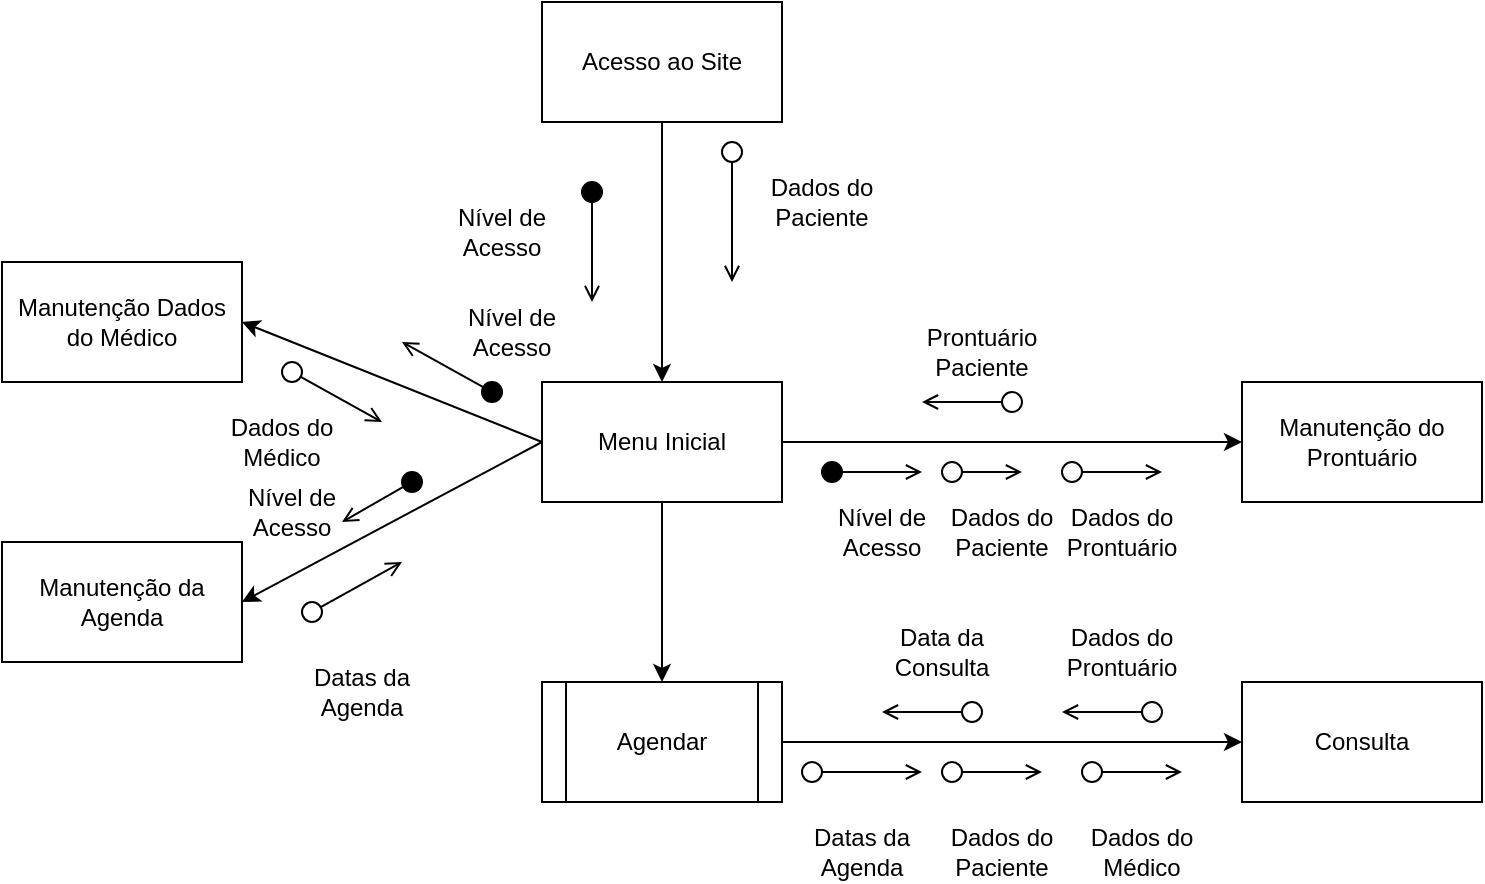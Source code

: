 <mxfile version="22.0.4" type="github">
  <diagram name="Página-1" id="Qxkd537oiUE1Hkl89c5F">
    <mxGraphModel dx="1114" dy="610" grid="1" gridSize="10" guides="1" tooltips="1" connect="1" arrows="1" fold="1" page="1" pageScale="1" pageWidth="827" pageHeight="1169" math="0" shadow="0">
      <root>
        <mxCell id="0" />
        <mxCell id="1" parent="0" />
        <mxCell id="uMw_XOUJ7aJd5nUCi9w0-2" value="" style="ellipse;html=1;fontStyle=0;fillColor=#000000;" parent="1" vertex="1">
          <mxGeometry x="390" y="150" width="10" height="10" as="geometry" />
        </mxCell>
        <mxCell id="uMw_XOUJ7aJd5nUCi9w0-3" value="" style="endArrow=open;html=1;rounded=0;align=center;verticalAlign=top;endFill=0;labelBackgroundColor=none;endSize=6;" parent="1" source="uMw_XOUJ7aJd5nUCi9w0-2" edge="1">
          <mxGeometry relative="1" as="geometry">
            <mxPoint x="395" y="210" as="targetPoint" />
          </mxGeometry>
        </mxCell>
        <mxCell id="uMw_XOUJ7aJd5nUCi9w0-4" value="" style="ellipse;html=1;fontStyle=0;fillColor=#ffffff;" parent="1" vertex="1">
          <mxGeometry x="460" y="130" width="10" height="10" as="geometry" />
        </mxCell>
        <mxCell id="uMw_XOUJ7aJd5nUCi9w0-5" value="" style="endArrow=open;html=1;rounded=0;align=center;verticalAlign=top;endFill=0;labelBackgroundColor=none;endSize=6;" parent="1" source="uMw_XOUJ7aJd5nUCi9w0-4" edge="1">
          <mxGeometry relative="1" as="geometry">
            <mxPoint x="465" y="200" as="targetPoint" />
            <mxPoint x="420" y="410" as="sourcePoint" />
          </mxGeometry>
        </mxCell>
        <mxCell id="uMw_XOUJ7aJd5nUCi9w0-8" value="Agendar" style="shape=process;whiteSpace=wrap;html=1;backgroundOutline=1;" parent="1" vertex="1">
          <mxGeometry x="370" y="400" width="120" height="60" as="geometry" />
        </mxCell>
        <mxCell id="uMw_XOUJ7aJd5nUCi9w0-9" value="Acesso ao Site" style="rounded=0;whiteSpace=wrap;html=1;" parent="1" vertex="1">
          <mxGeometry x="370" y="60" width="120" height="60" as="geometry" />
        </mxCell>
        <mxCell id="uMw_XOUJ7aJd5nUCi9w0-10" value="" style="endArrow=classic;html=1;rounded=0;exitX=0.5;exitY=1;exitDx=0;exitDy=0;entryX=0.5;entryY=0;entryDx=0;entryDy=0;" parent="1" source="uMw_XOUJ7aJd5nUCi9w0-9" target="uMw_XOUJ7aJd5nUCi9w0-14" edge="1">
          <mxGeometry width="50" height="50" relative="1" as="geometry">
            <mxPoint x="405" y="200" as="sourcePoint" />
            <mxPoint x="430" y="240" as="targetPoint" />
          </mxGeometry>
        </mxCell>
        <mxCell id="uMw_XOUJ7aJd5nUCi9w0-12" value="Nível de Acesso" style="text;html=1;strokeColor=none;fillColor=none;align=center;verticalAlign=middle;whiteSpace=wrap;rounded=0;" parent="1" vertex="1">
          <mxGeometry x="320" y="160" width="60" height="30" as="geometry" />
        </mxCell>
        <mxCell id="uMw_XOUJ7aJd5nUCi9w0-13" value="Dados do Paciente" style="text;html=1;strokeColor=none;fillColor=none;align=center;verticalAlign=middle;whiteSpace=wrap;rounded=0;" parent="1" vertex="1">
          <mxGeometry x="480" y="145" width="60" height="30" as="geometry" />
        </mxCell>
        <mxCell id="uMw_XOUJ7aJd5nUCi9w0-14" value="Menu Inicial" style="rounded=0;whiteSpace=wrap;html=1;" parent="1" vertex="1">
          <mxGeometry x="370" y="250" width="120" height="60" as="geometry" />
        </mxCell>
        <mxCell id="uMw_XOUJ7aJd5nUCi9w0-15" value="Manutenção do Prontuário" style="rounded=0;whiteSpace=wrap;html=1;" parent="1" vertex="1">
          <mxGeometry x="720" y="250" width="120" height="60" as="geometry" />
        </mxCell>
        <mxCell id="uMw_XOUJ7aJd5nUCi9w0-16" value="" style="endArrow=classic;html=1;rounded=0;exitX=1;exitY=0.5;exitDx=0;exitDy=0;entryX=0;entryY=0.5;entryDx=0;entryDy=0;" parent="1" source="uMw_XOUJ7aJd5nUCi9w0-14" target="uMw_XOUJ7aJd5nUCi9w0-15" edge="1">
          <mxGeometry width="50" height="50" relative="1" as="geometry">
            <mxPoint x="440" y="130" as="sourcePoint" />
            <mxPoint x="440" y="260" as="targetPoint" />
          </mxGeometry>
        </mxCell>
        <mxCell id="uMw_XOUJ7aJd5nUCi9w0-17" value="" style="ellipse;html=1;fontStyle=0;fillColor=#ffffff;" parent="1" vertex="1">
          <mxGeometry x="600" y="255" width="10" height="10" as="geometry" />
        </mxCell>
        <mxCell id="uMw_XOUJ7aJd5nUCi9w0-18" value="" style="endArrow=open;html=1;rounded=0;align=center;verticalAlign=top;endFill=0;labelBackgroundColor=none;endSize=6;" parent="1" source="uMw_XOUJ7aJd5nUCi9w0-17" edge="1">
          <mxGeometry relative="1" as="geometry">
            <mxPoint x="560" y="260" as="targetPoint" />
            <mxPoint x="480" y="570" as="sourcePoint" />
            <Array as="points">
              <mxPoint x="560" y="260" />
            </Array>
          </mxGeometry>
        </mxCell>
        <mxCell id="uMw_XOUJ7aJd5nUCi9w0-19" value="Prontuário Paciente" style="text;html=1;strokeColor=none;fillColor=none;align=center;verticalAlign=middle;whiteSpace=wrap;rounded=0;" parent="1" vertex="1">
          <mxGeometry x="560" y="220" width="60" height="30" as="geometry" />
        </mxCell>
        <mxCell id="uMw_XOUJ7aJd5nUCi9w0-20" value="" style="ellipse;html=1;fontStyle=0;fillColor=#000000;" parent="1" vertex="1">
          <mxGeometry x="510" y="290" width="10" height="10" as="geometry" />
        </mxCell>
        <mxCell id="uMw_XOUJ7aJd5nUCi9w0-21" value="" style="endArrow=open;html=1;rounded=0;align=center;verticalAlign=top;endFill=0;labelBackgroundColor=none;endSize=6;" parent="1" source="uMw_XOUJ7aJd5nUCi9w0-20" edge="1">
          <mxGeometry relative="1" as="geometry">
            <mxPoint x="560" y="295" as="targetPoint" />
          </mxGeometry>
        </mxCell>
        <mxCell id="uMw_XOUJ7aJd5nUCi9w0-22" value="Nível de Acesso" style="text;html=1;strokeColor=none;fillColor=none;align=center;verticalAlign=middle;whiteSpace=wrap;rounded=0;" parent="1" vertex="1">
          <mxGeometry x="510" y="310" width="60" height="30" as="geometry" />
        </mxCell>
        <mxCell id="uMw_XOUJ7aJd5nUCi9w0-23" value="Manutenção da Agenda" style="rounded=0;whiteSpace=wrap;html=1;" parent="1" vertex="1">
          <mxGeometry x="100" y="330" width="120" height="60" as="geometry" />
        </mxCell>
        <mxCell id="uMw_XOUJ7aJd5nUCi9w0-24" value="" style="endArrow=classic;html=1;rounded=0;exitX=0;exitY=0.5;exitDx=0;exitDy=0;entryX=1;entryY=0.5;entryDx=0;entryDy=0;" parent="1" source="uMw_XOUJ7aJd5nUCi9w0-14" target="uMw_XOUJ7aJd5nUCi9w0-23" edge="1">
          <mxGeometry width="50" height="50" relative="1" as="geometry">
            <mxPoint x="440" y="130" as="sourcePoint" />
            <mxPoint x="260" y="280" as="targetPoint" />
          </mxGeometry>
        </mxCell>
        <mxCell id="uMw_XOUJ7aJd5nUCi9w0-27" value="" style="ellipse;html=1;fontStyle=0;fillColor=#000000;" parent="1" vertex="1">
          <mxGeometry x="300" y="295" width="10" height="10" as="geometry" />
        </mxCell>
        <mxCell id="uMw_XOUJ7aJd5nUCi9w0-28" value="" style="endArrow=open;html=1;rounded=0;align=center;verticalAlign=top;endFill=0;labelBackgroundColor=none;endSize=6;" parent="1" source="uMw_XOUJ7aJd5nUCi9w0-27" edge="1">
          <mxGeometry relative="1" as="geometry">
            <mxPoint x="270" y="320" as="targetPoint" />
          </mxGeometry>
        </mxCell>
        <mxCell id="uMw_XOUJ7aJd5nUCi9w0-29" value="Nível de Acesso" style="text;html=1;strokeColor=none;fillColor=none;align=center;verticalAlign=middle;whiteSpace=wrap;rounded=0;" parent="1" vertex="1">
          <mxGeometry x="220" y="300" width="50" height="30" as="geometry" />
        </mxCell>
        <mxCell id="uMw_XOUJ7aJd5nUCi9w0-31" value="" style="ellipse;html=1;fontStyle=0;fillColor=#ffffff;" parent="1" vertex="1">
          <mxGeometry x="250" y="360" width="10" height="10" as="geometry" />
        </mxCell>
        <mxCell id="uMw_XOUJ7aJd5nUCi9w0-32" value="" style="endArrow=open;html=1;rounded=0;align=center;verticalAlign=top;endFill=0;labelBackgroundColor=none;endSize=6;" parent="1" source="uMw_XOUJ7aJd5nUCi9w0-31" edge="1">
          <mxGeometry relative="1" as="geometry">
            <mxPoint x="300" y="340" as="targetPoint" />
            <mxPoint x="210" y="660" as="sourcePoint" />
          </mxGeometry>
        </mxCell>
        <mxCell id="uMw_XOUJ7aJd5nUCi9w0-33" value="Datas da Agenda" style="text;html=1;strokeColor=none;fillColor=none;align=center;verticalAlign=middle;whiteSpace=wrap;rounded=0;" parent="1" vertex="1">
          <mxGeometry x="250" y="390" width="60" height="30" as="geometry" />
        </mxCell>
        <mxCell id="uMw_XOUJ7aJd5nUCi9w0-35" value="" style="endArrow=classic;html=1;rounded=0;exitX=0.5;exitY=1;exitDx=0;exitDy=0;entryX=0.5;entryY=0;entryDx=0;entryDy=0;" parent="1" source="uMw_XOUJ7aJd5nUCi9w0-14" target="uMw_XOUJ7aJd5nUCi9w0-8" edge="1">
          <mxGeometry width="50" height="50" relative="1" as="geometry">
            <mxPoint x="450" y="140" as="sourcePoint" />
            <mxPoint x="450" y="270" as="targetPoint" />
          </mxGeometry>
        </mxCell>
        <mxCell id="uMw_XOUJ7aJd5nUCi9w0-36" value="" style="endArrow=classic;html=1;rounded=0;exitX=1;exitY=0.5;exitDx=0;exitDy=0;entryX=0;entryY=0.5;entryDx=0;entryDy=0;" parent="1" source="uMw_XOUJ7aJd5nUCi9w0-8" target="uMw_XOUJ7aJd5nUCi9w0-43" edge="1">
          <mxGeometry width="50" height="50" relative="1" as="geometry">
            <mxPoint x="530" y="450" as="sourcePoint" />
            <mxPoint x="640" y="430" as="targetPoint" />
          </mxGeometry>
        </mxCell>
        <mxCell id="uMw_XOUJ7aJd5nUCi9w0-37" value="" style="ellipse;html=1;fontStyle=0;fillColor=#ffffff;" parent="1" vertex="1">
          <mxGeometry x="500" y="440" width="10" height="10" as="geometry" />
        </mxCell>
        <mxCell id="uMw_XOUJ7aJd5nUCi9w0-38" value="" style="endArrow=open;html=1;rounded=0;align=center;verticalAlign=top;endFill=0;labelBackgroundColor=none;endSize=6;" parent="1" source="uMw_XOUJ7aJd5nUCi9w0-37" edge="1">
          <mxGeometry relative="1" as="geometry">
            <mxPoint x="560" y="445" as="targetPoint" />
            <mxPoint x="460" y="740" as="sourcePoint" />
          </mxGeometry>
        </mxCell>
        <mxCell id="uMw_XOUJ7aJd5nUCi9w0-39" value="Datas da Agenda" style="text;html=1;strokeColor=none;fillColor=none;align=center;verticalAlign=middle;whiteSpace=wrap;rounded=0;" parent="1" vertex="1">
          <mxGeometry x="500" y="470" width="60" height="30" as="geometry" />
        </mxCell>
        <mxCell id="uMw_XOUJ7aJd5nUCi9w0-40" value="" style="ellipse;html=1;fontStyle=0;fillColor=#ffffff;" parent="1" vertex="1">
          <mxGeometry x="570" y="440" width="10" height="10" as="geometry" />
        </mxCell>
        <mxCell id="uMw_XOUJ7aJd5nUCi9w0-41" value="" style="endArrow=open;html=1;rounded=0;align=center;verticalAlign=top;endFill=0;labelBackgroundColor=none;endSize=6;" parent="1" source="uMw_XOUJ7aJd5nUCi9w0-40" edge="1">
          <mxGeometry relative="1" as="geometry">
            <mxPoint x="620" y="445" as="targetPoint" />
            <mxPoint x="530" y="740" as="sourcePoint" />
          </mxGeometry>
        </mxCell>
        <mxCell id="uMw_XOUJ7aJd5nUCi9w0-42" value="Dados do Paciente" style="text;html=1;strokeColor=none;fillColor=none;align=center;verticalAlign=middle;whiteSpace=wrap;rounded=0;" parent="1" vertex="1">
          <mxGeometry x="570" y="470" width="60" height="30" as="geometry" />
        </mxCell>
        <mxCell id="uMw_XOUJ7aJd5nUCi9w0-43" value="Consulta" style="rounded=0;whiteSpace=wrap;html=1;" parent="1" vertex="1">
          <mxGeometry x="720" y="400" width="120" height="60" as="geometry" />
        </mxCell>
        <mxCell id="uMw_XOUJ7aJd5nUCi9w0-46" value="" style="ellipse;html=1;fontStyle=0;fillColor=#ffffff;" parent="1" vertex="1">
          <mxGeometry x="580" y="410" width="10" height="10" as="geometry" />
        </mxCell>
        <mxCell id="uMw_XOUJ7aJd5nUCi9w0-47" value="" style="endArrow=open;html=1;rounded=0;align=center;verticalAlign=top;endFill=0;labelBackgroundColor=none;endSize=6;" parent="1" source="uMw_XOUJ7aJd5nUCi9w0-46" edge="1">
          <mxGeometry relative="1" as="geometry">
            <mxPoint x="540" y="415" as="targetPoint" />
            <mxPoint x="490" y="700" as="sourcePoint" />
          </mxGeometry>
        </mxCell>
        <mxCell id="uMw_XOUJ7aJd5nUCi9w0-48" value="Data da Consulta" style="text;html=1;strokeColor=none;fillColor=none;align=center;verticalAlign=middle;whiteSpace=wrap;rounded=0;" parent="1" vertex="1">
          <mxGeometry x="540" y="370" width="60" height="30" as="geometry" />
        </mxCell>
        <mxCell id="uMw_XOUJ7aJd5nUCi9w0-50" value="" style="ellipse;html=1;fontStyle=0;fillColor=#ffffff;" parent="1" vertex="1">
          <mxGeometry x="570" y="290" width="10" height="10" as="geometry" />
        </mxCell>
        <mxCell id="uMw_XOUJ7aJd5nUCi9w0-51" value="" style="endArrow=open;html=1;rounded=0;align=center;verticalAlign=top;endFill=0;labelBackgroundColor=none;endSize=6;" parent="1" source="uMw_XOUJ7aJd5nUCi9w0-50" edge="1">
          <mxGeometry relative="1" as="geometry">
            <mxPoint x="610" y="295" as="targetPoint" />
            <mxPoint x="530" y="590" as="sourcePoint" />
          </mxGeometry>
        </mxCell>
        <mxCell id="uMw_XOUJ7aJd5nUCi9w0-52" value="Dados do Paciente" style="text;html=1;strokeColor=none;fillColor=none;align=center;verticalAlign=middle;whiteSpace=wrap;rounded=0;" parent="1" vertex="1">
          <mxGeometry x="570" y="310" width="60" height="30" as="geometry" />
        </mxCell>
        <mxCell id="uMw_XOUJ7aJd5nUCi9w0-53" value="" style="endArrow=classic;html=1;rounded=0;exitX=0;exitY=0.5;exitDx=0;exitDy=0;entryX=1;entryY=0.5;entryDx=0;entryDy=0;" parent="1" source="uMw_XOUJ7aJd5nUCi9w0-14" target="uMw_XOUJ7aJd5nUCi9w0-54" edge="1">
          <mxGeometry width="50" height="50" relative="1" as="geometry">
            <mxPoint x="380" y="290" as="sourcePoint" />
            <mxPoint x="210" y="220" as="targetPoint" />
          </mxGeometry>
        </mxCell>
        <mxCell id="uMw_XOUJ7aJd5nUCi9w0-54" value="Manutenção Dados do Médico" style="rounded=0;whiteSpace=wrap;html=1;" parent="1" vertex="1">
          <mxGeometry x="100" y="190" width="120" height="60" as="geometry" />
        </mxCell>
        <mxCell id="uMw_XOUJ7aJd5nUCi9w0-55" value="" style="ellipse;html=1;fontStyle=0;fillColor=#000000;" parent="1" vertex="1">
          <mxGeometry x="340" y="250" width="10" height="10" as="geometry" />
        </mxCell>
        <mxCell id="uMw_XOUJ7aJd5nUCi9w0-56" value="" style="endArrow=open;html=1;rounded=0;align=center;verticalAlign=top;endFill=0;labelBackgroundColor=none;endSize=6;" parent="1" source="uMw_XOUJ7aJd5nUCi9w0-55" edge="1">
          <mxGeometry relative="1" as="geometry">
            <mxPoint x="300" y="230" as="targetPoint" />
          </mxGeometry>
        </mxCell>
        <mxCell id="uMw_XOUJ7aJd5nUCi9w0-57" value="Nível de Acesso" style="text;html=1;strokeColor=none;fillColor=none;align=center;verticalAlign=middle;whiteSpace=wrap;rounded=0;" parent="1" vertex="1">
          <mxGeometry x="330" y="210" width="50" height="30" as="geometry" />
        </mxCell>
        <mxCell id="uMw_XOUJ7aJd5nUCi9w0-59" value="" style="ellipse;html=1;fontStyle=0;fillColor=#ffffff;" parent="1" vertex="1">
          <mxGeometry x="240" y="240" width="10" height="10" as="geometry" />
        </mxCell>
        <mxCell id="uMw_XOUJ7aJd5nUCi9w0-60" value="" style="endArrow=open;html=1;rounded=0;align=center;verticalAlign=top;endFill=0;labelBackgroundColor=none;endSize=6;" parent="1" source="uMw_XOUJ7aJd5nUCi9w0-59" edge="1">
          <mxGeometry relative="1" as="geometry">
            <mxPoint x="290" y="270" as="targetPoint" />
            <mxPoint x="180" y="440" as="sourcePoint" />
          </mxGeometry>
        </mxCell>
        <mxCell id="uMw_XOUJ7aJd5nUCi9w0-61" value="Dados do Médico" style="text;html=1;strokeColor=none;fillColor=none;align=center;verticalAlign=middle;whiteSpace=wrap;rounded=0;" parent="1" vertex="1">
          <mxGeometry x="210" y="265" width="60" height="30" as="geometry" />
        </mxCell>
        <mxCell id="uMw_XOUJ7aJd5nUCi9w0-62" value="" style="ellipse;html=1;fontStyle=0;fillColor=#ffffff;" parent="1" vertex="1">
          <mxGeometry x="640" y="440" width="10" height="10" as="geometry" />
        </mxCell>
        <mxCell id="uMw_XOUJ7aJd5nUCi9w0-63" value="" style="endArrow=open;html=1;rounded=0;align=center;verticalAlign=top;endFill=0;labelBackgroundColor=none;endSize=6;" parent="1" source="uMw_XOUJ7aJd5nUCi9w0-62" edge="1">
          <mxGeometry relative="1" as="geometry">
            <mxPoint x="690" y="445" as="targetPoint" />
            <mxPoint x="600" y="740" as="sourcePoint" />
          </mxGeometry>
        </mxCell>
        <mxCell id="uMw_XOUJ7aJd5nUCi9w0-64" value="Dados do Médico" style="text;html=1;strokeColor=none;fillColor=none;align=center;verticalAlign=middle;whiteSpace=wrap;rounded=0;" parent="1" vertex="1">
          <mxGeometry x="640" y="470" width="60" height="30" as="geometry" />
        </mxCell>
        <mxCell id="uMw_XOUJ7aJd5nUCi9w0-65" value="" style="ellipse;html=1;fontStyle=0;fillColor=#ffffff;" parent="1" vertex="1">
          <mxGeometry x="670" y="410" width="10" height="10" as="geometry" />
        </mxCell>
        <mxCell id="uMw_XOUJ7aJd5nUCi9w0-66" value="" style="endArrow=open;html=1;rounded=0;align=center;verticalAlign=top;endFill=0;labelBackgroundColor=none;endSize=6;" parent="1" source="uMw_XOUJ7aJd5nUCi9w0-65" edge="1">
          <mxGeometry relative="1" as="geometry">
            <mxPoint x="630" y="415" as="targetPoint" />
            <mxPoint x="580" y="700" as="sourcePoint" />
          </mxGeometry>
        </mxCell>
        <mxCell id="uMw_XOUJ7aJd5nUCi9w0-67" value="Dados do Prontuário" style="text;html=1;strokeColor=none;fillColor=none;align=center;verticalAlign=middle;whiteSpace=wrap;rounded=0;" parent="1" vertex="1">
          <mxGeometry x="630" y="370" width="60" height="30" as="geometry" />
        </mxCell>
        <mxCell id="uMw_XOUJ7aJd5nUCi9w0-68" value="" style="ellipse;html=1;fontStyle=0;fillColor=#ffffff;" parent="1" vertex="1">
          <mxGeometry x="630" y="290" width="10" height="10" as="geometry" />
        </mxCell>
        <mxCell id="uMw_XOUJ7aJd5nUCi9w0-69" value="" style="endArrow=open;html=1;rounded=0;align=center;verticalAlign=top;endFill=0;labelBackgroundColor=none;endSize=6;" parent="1" source="uMw_XOUJ7aJd5nUCi9w0-68" edge="1">
          <mxGeometry relative="1" as="geometry">
            <mxPoint x="680" y="295" as="targetPoint" />
            <mxPoint x="580" y="525" as="sourcePoint" />
          </mxGeometry>
        </mxCell>
        <mxCell id="uMw_XOUJ7aJd5nUCi9w0-70" value="Dados do Prontuário" style="text;html=1;strokeColor=none;fillColor=none;align=center;verticalAlign=middle;whiteSpace=wrap;rounded=0;" parent="1" vertex="1">
          <mxGeometry x="630" y="310" width="60" height="30" as="geometry" />
        </mxCell>
      </root>
    </mxGraphModel>
  </diagram>
</mxfile>
